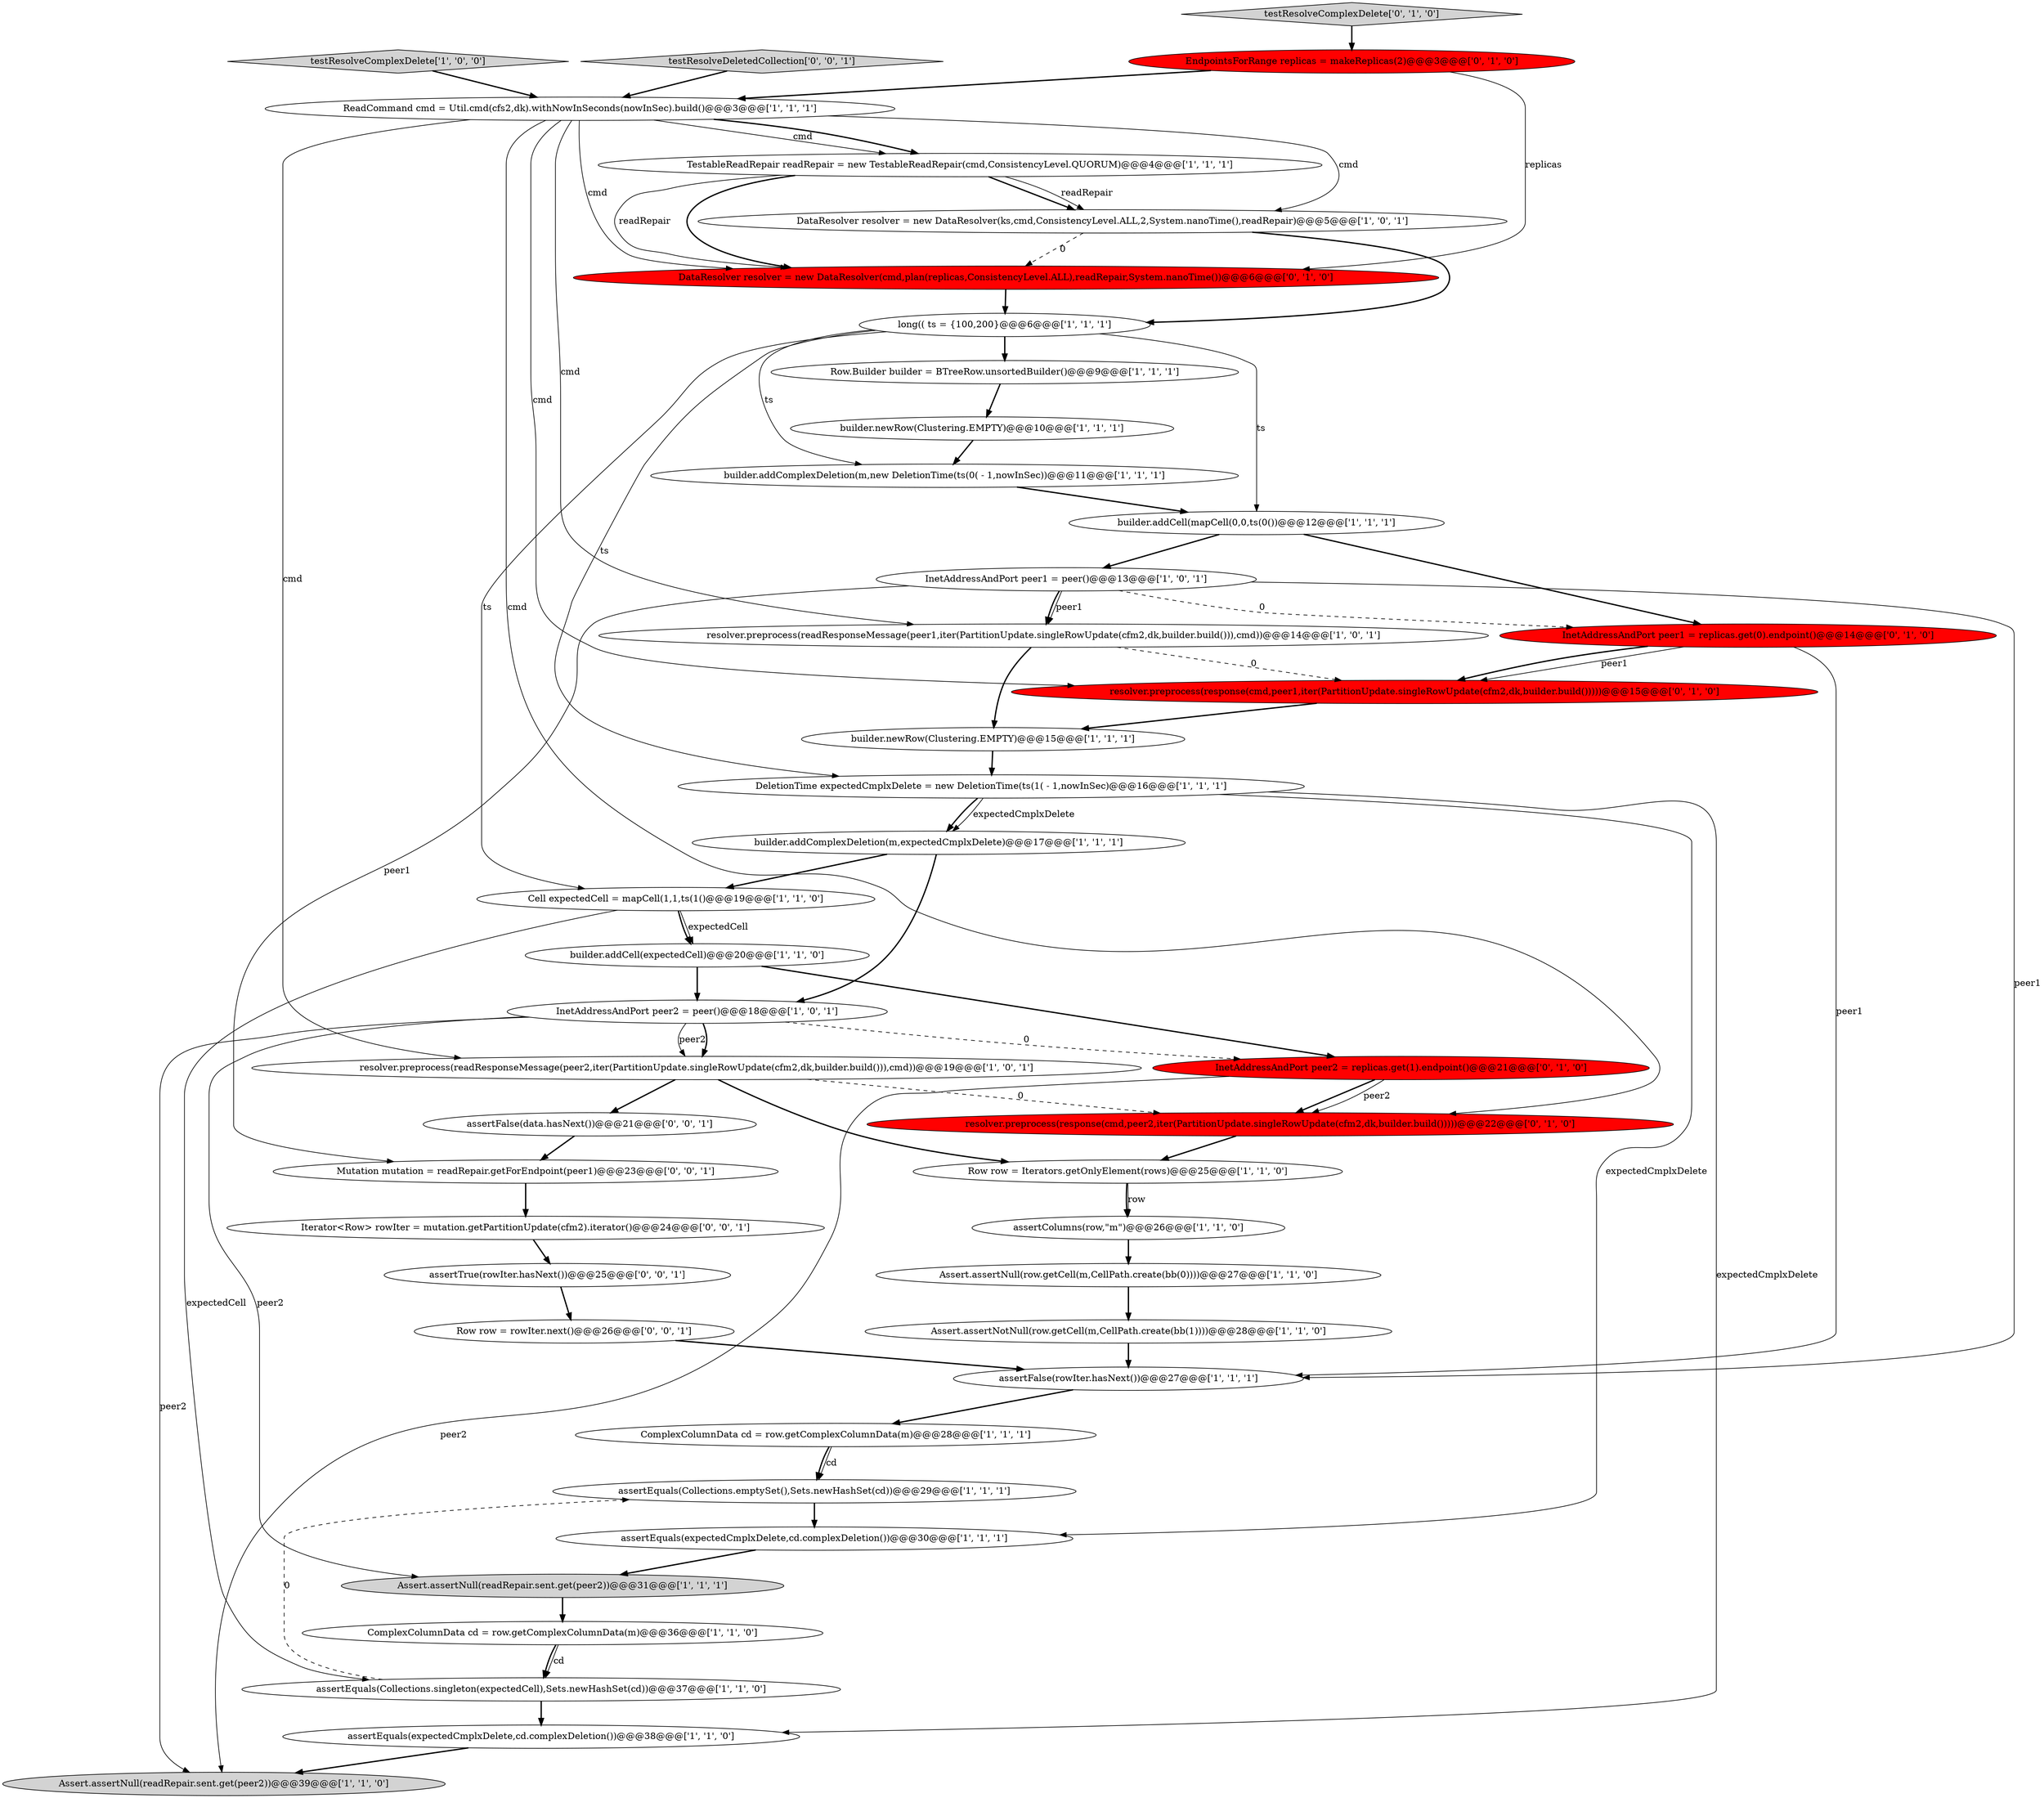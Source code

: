 digraph {
43 [style = filled, label = "assertTrue(rowIter.hasNext())@@@25@@@['0', '0', '1']", fillcolor = white, shape = ellipse image = "AAA0AAABBB3BBB"];
3 [style = filled, label = "Assert.assertNull(readRepair.sent.get(peer2))@@@31@@@['1', '1', '1']", fillcolor = lightgray, shape = ellipse image = "AAA0AAABBB1BBB"];
36 [style = filled, label = "testResolveComplexDelete['0', '1', '0']", fillcolor = lightgray, shape = diamond image = "AAA0AAABBB2BBB"];
5 [style = filled, label = "ComplexColumnData cd = row.getComplexColumnData(m)@@@28@@@['1', '1', '1']", fillcolor = white, shape = ellipse image = "AAA0AAABBB1BBB"];
32 [style = filled, label = "resolver.preprocess(response(cmd,peer1,iter(PartitionUpdate.singleRowUpdate(cfm2,dk,builder.build()))))@@@15@@@['0', '1', '0']", fillcolor = red, shape = ellipse image = "AAA1AAABBB2BBB"];
21 [style = filled, label = "Row row = Iterators.getOnlyElement(rows)@@@25@@@['1', '1', '0']", fillcolor = white, shape = ellipse image = "AAA0AAABBB1BBB"];
20 [style = filled, label = "Assert.assertNull(readRepair.sent.get(peer2))@@@39@@@['1', '1', '0']", fillcolor = lightgray, shape = ellipse image = "AAA0AAABBB1BBB"];
27 [style = filled, label = "builder.newRow(Clustering.EMPTY)@@@10@@@['1', '1', '1']", fillcolor = white, shape = ellipse image = "AAA0AAABBB1BBB"];
7 [style = filled, label = "resolver.preprocess(readResponseMessage(peer1,iter(PartitionUpdate.singleRowUpdate(cfm2,dk,builder.build())),cmd))@@@14@@@['1', '0', '1']", fillcolor = white, shape = ellipse image = "AAA0AAABBB1BBB"];
15 [style = filled, label = "builder.addCell(mapCell(0,0,ts(0())@@@12@@@['1', '1', '1']", fillcolor = white, shape = ellipse image = "AAA0AAABBB1BBB"];
23 [style = filled, label = "resolver.preprocess(readResponseMessage(peer2,iter(PartitionUpdate.singleRowUpdate(cfm2,dk,builder.build())),cmd))@@@19@@@['1', '0', '1']", fillcolor = white, shape = ellipse image = "AAA0AAABBB1BBB"];
22 [style = filled, label = "InetAddressAndPort peer1 = peer()@@@13@@@['1', '0', '1']", fillcolor = white, shape = ellipse image = "AAA0AAABBB1BBB"];
18 [style = filled, label = "Assert.assertNotNull(row.getCell(m,CellPath.create(bb(1))))@@@28@@@['1', '1', '0']", fillcolor = white, shape = ellipse image = "AAA0AAABBB1BBB"];
35 [style = filled, label = "InetAddressAndPort peer1 = replicas.get(0).endpoint()@@@14@@@['0', '1', '0']", fillcolor = red, shape = ellipse image = "AAA1AAABBB2BBB"];
4 [style = filled, label = "TestableReadRepair readRepair = new TestableReadRepair(cmd,ConsistencyLevel.QUORUM)@@@4@@@['1', '1', '1']", fillcolor = white, shape = ellipse image = "AAA0AAABBB1BBB"];
37 [style = filled, label = "InetAddressAndPort peer2 = replicas.get(1).endpoint()@@@21@@@['0', '1', '0']", fillcolor = red, shape = ellipse image = "AAA1AAABBB2BBB"];
12 [style = filled, label = "DataResolver resolver = new DataResolver(ks,cmd,ConsistencyLevel.ALL,2,System.nanoTime(),readRepair)@@@5@@@['1', '0', '1']", fillcolor = white, shape = ellipse image = "AAA0AAABBB1BBB"];
10 [style = filled, label = "assertColumns(row,\"m\")@@@26@@@['1', '1', '0']", fillcolor = white, shape = ellipse image = "AAA0AAABBB1BBB"];
30 [style = filled, label = "ReadCommand cmd = Util.cmd(cfs2,dk).withNowInSeconds(nowInSec).build()@@@3@@@['1', '1', '1']", fillcolor = white, shape = ellipse image = "AAA0AAABBB1BBB"];
17 [style = filled, label = "assertEquals(Collections.emptySet(),Sets.newHashSet(cd))@@@29@@@['1', '1', '1']", fillcolor = white, shape = ellipse image = "AAA0AAABBB1BBB"];
11 [style = filled, label = "Assert.assertNull(row.getCell(m,CellPath.create(bb(0))))@@@27@@@['1', '1', '0']", fillcolor = white, shape = ellipse image = "AAA0AAABBB1BBB"];
42 [style = filled, label = "Mutation mutation = readRepair.getForEndpoint(peer1)@@@23@@@['0', '0', '1']", fillcolor = white, shape = ellipse image = "AAA0AAABBB3BBB"];
24 [style = filled, label = "DeletionTime expectedCmplxDelete = new DeletionTime(ts(1( - 1,nowInSec)@@@16@@@['1', '1', '1']", fillcolor = white, shape = ellipse image = "AAA0AAABBB1BBB"];
16 [style = filled, label = "builder.addComplexDeletion(m,expectedCmplxDelete)@@@17@@@['1', '1', '1']", fillcolor = white, shape = ellipse image = "AAA0AAABBB1BBB"];
0 [style = filled, label = "Row.Builder builder = BTreeRow.unsortedBuilder()@@@9@@@['1', '1', '1']", fillcolor = white, shape = ellipse image = "AAA0AAABBB1BBB"];
33 [style = filled, label = "resolver.preprocess(response(cmd,peer2,iter(PartitionUpdate.singleRowUpdate(cfm2,dk,builder.build()))))@@@22@@@['0', '1', '0']", fillcolor = red, shape = ellipse image = "AAA1AAABBB2BBB"];
1 [style = filled, label = "Cell expectedCell = mapCell(1,1,ts(1()@@@19@@@['1', '1', '0']", fillcolor = white, shape = ellipse image = "AAA0AAABBB1BBB"];
41 [style = filled, label = "assertFalse(data.hasNext())@@@21@@@['0', '0', '1']", fillcolor = white, shape = ellipse image = "AAA0AAABBB3BBB"];
9 [style = filled, label = "assertFalse(rowIter.hasNext())@@@27@@@['1', '1', '1']", fillcolor = white, shape = ellipse image = "AAA0AAABBB1BBB"];
14 [style = filled, label = "assertEquals(Collections.singleton(expectedCell),Sets.newHashSet(cd))@@@37@@@['1', '1', '0']", fillcolor = white, shape = ellipse image = "AAA0AAABBB1BBB"];
26 [style = filled, label = "assertEquals(expectedCmplxDelete,cd.complexDeletion())@@@38@@@['1', '1', '0']", fillcolor = white, shape = ellipse image = "AAA0AAABBB1BBB"];
25 [style = filled, label = "builder.addCell(expectedCell)@@@20@@@['1', '1', '0']", fillcolor = white, shape = ellipse image = "AAA0AAABBB1BBB"];
2 [style = filled, label = "ComplexColumnData cd = row.getComplexColumnData(m)@@@36@@@['1', '1', '0']", fillcolor = white, shape = ellipse image = "AAA0AAABBB1BBB"];
31 [style = filled, label = "EndpointsForRange replicas = makeReplicas(2)@@@3@@@['0', '1', '0']", fillcolor = red, shape = ellipse image = "AAA1AAABBB2BBB"];
40 [style = filled, label = "Row row = rowIter.next()@@@26@@@['0', '0', '1']", fillcolor = white, shape = ellipse image = "AAA0AAABBB3BBB"];
28 [style = filled, label = "testResolveComplexDelete['1', '0', '0']", fillcolor = lightgray, shape = diamond image = "AAA0AAABBB1BBB"];
39 [style = filled, label = "Iterator<Row> rowIter = mutation.getPartitionUpdate(cfm2).iterator()@@@24@@@['0', '0', '1']", fillcolor = white, shape = ellipse image = "AAA0AAABBB3BBB"];
34 [style = filled, label = "DataResolver resolver = new DataResolver(cmd,plan(replicas,ConsistencyLevel.ALL),readRepair,System.nanoTime())@@@6@@@['0', '1', '0']", fillcolor = red, shape = ellipse image = "AAA1AAABBB2BBB"];
6 [style = filled, label = "builder.addComplexDeletion(m,new DeletionTime(ts(0( - 1,nowInSec))@@@11@@@['1', '1', '1']", fillcolor = white, shape = ellipse image = "AAA0AAABBB1BBB"];
29 [style = filled, label = "long(( ts = {100,200}@@@6@@@['1', '1', '1']", fillcolor = white, shape = ellipse image = "AAA0AAABBB1BBB"];
19 [style = filled, label = "builder.newRow(Clustering.EMPTY)@@@15@@@['1', '1', '1']", fillcolor = white, shape = ellipse image = "AAA0AAABBB1BBB"];
8 [style = filled, label = "assertEquals(expectedCmplxDelete,cd.complexDeletion())@@@30@@@['1', '1', '1']", fillcolor = white, shape = ellipse image = "AAA0AAABBB1BBB"];
13 [style = filled, label = "InetAddressAndPort peer2 = peer()@@@18@@@['1', '0', '1']", fillcolor = white, shape = ellipse image = "AAA0AAABBB1BBB"];
38 [style = filled, label = "testResolveDeletedCollection['0', '0', '1']", fillcolor = lightgray, shape = diamond image = "AAA0AAABBB3BBB"];
30->7 [style = solid, label="cmd"];
21->10 [style = bold, label=""];
35->32 [style = solid, label="peer1"];
2->14 [style = solid, label="cd"];
29->0 [style = bold, label=""];
30->4 [style = solid, label="cmd"];
19->24 [style = bold, label=""];
43->40 [style = bold, label=""];
38->30 [style = bold, label=""];
29->15 [style = solid, label="ts"];
30->34 [style = solid, label="cmd"];
2->14 [style = bold, label=""];
31->30 [style = bold, label=""];
9->5 [style = bold, label=""];
37->33 [style = bold, label=""];
5->17 [style = solid, label="cd"];
10->11 [style = bold, label=""];
37->33 [style = solid, label="peer2"];
28->30 [style = bold, label=""];
36->31 [style = bold, label=""];
1->25 [style = solid, label="expectedCell"];
29->24 [style = solid, label="ts"];
5->17 [style = bold, label=""];
22->7 [style = bold, label=""];
11->18 [style = bold, label=""];
21->10 [style = solid, label="row"];
15->35 [style = bold, label=""];
1->14 [style = solid, label="expectedCell"];
13->23 [style = solid, label="peer2"];
12->29 [style = bold, label=""];
3->2 [style = bold, label=""];
25->37 [style = bold, label=""];
4->34 [style = solid, label="readRepair"];
18->9 [style = bold, label=""];
12->34 [style = dashed, label="0"];
26->20 [style = bold, label=""];
17->8 [style = bold, label=""];
34->29 [style = bold, label=""];
16->13 [style = bold, label=""];
24->16 [style = solid, label="expectedCmplxDelete"];
13->20 [style = solid, label="peer2"];
8->3 [style = bold, label=""];
42->39 [style = bold, label=""];
30->32 [style = solid, label="cmd"];
35->32 [style = bold, label=""];
40->9 [style = bold, label=""];
32->19 [style = bold, label=""];
23->41 [style = bold, label=""];
23->33 [style = dashed, label="0"];
6->15 [style = bold, label=""];
22->42 [style = solid, label="peer1"];
13->3 [style = solid, label="peer2"];
15->22 [style = bold, label=""];
16->1 [style = bold, label=""];
4->12 [style = bold, label=""];
7->32 [style = dashed, label="0"];
37->20 [style = solid, label="peer2"];
14->17 [style = dashed, label="0"];
29->6 [style = solid, label="ts"];
7->19 [style = bold, label=""];
1->25 [style = bold, label=""];
4->34 [style = bold, label=""];
22->35 [style = dashed, label="0"];
24->26 [style = solid, label="expectedCmplxDelete"];
13->37 [style = dashed, label="0"];
30->12 [style = solid, label="cmd"];
25->13 [style = bold, label=""];
0->27 [style = bold, label=""];
39->43 [style = bold, label=""];
35->9 [style = solid, label="peer1"];
24->8 [style = solid, label="expectedCmplxDelete"];
22->7 [style = solid, label="peer1"];
30->33 [style = solid, label="cmd"];
27->6 [style = bold, label=""];
14->26 [style = bold, label=""];
24->16 [style = bold, label=""];
23->21 [style = bold, label=""];
30->4 [style = bold, label=""];
29->1 [style = solid, label="ts"];
13->23 [style = bold, label=""];
4->12 [style = solid, label="readRepair"];
30->23 [style = solid, label="cmd"];
22->9 [style = solid, label="peer1"];
33->21 [style = bold, label=""];
31->34 [style = solid, label="replicas"];
41->42 [style = bold, label=""];
}
